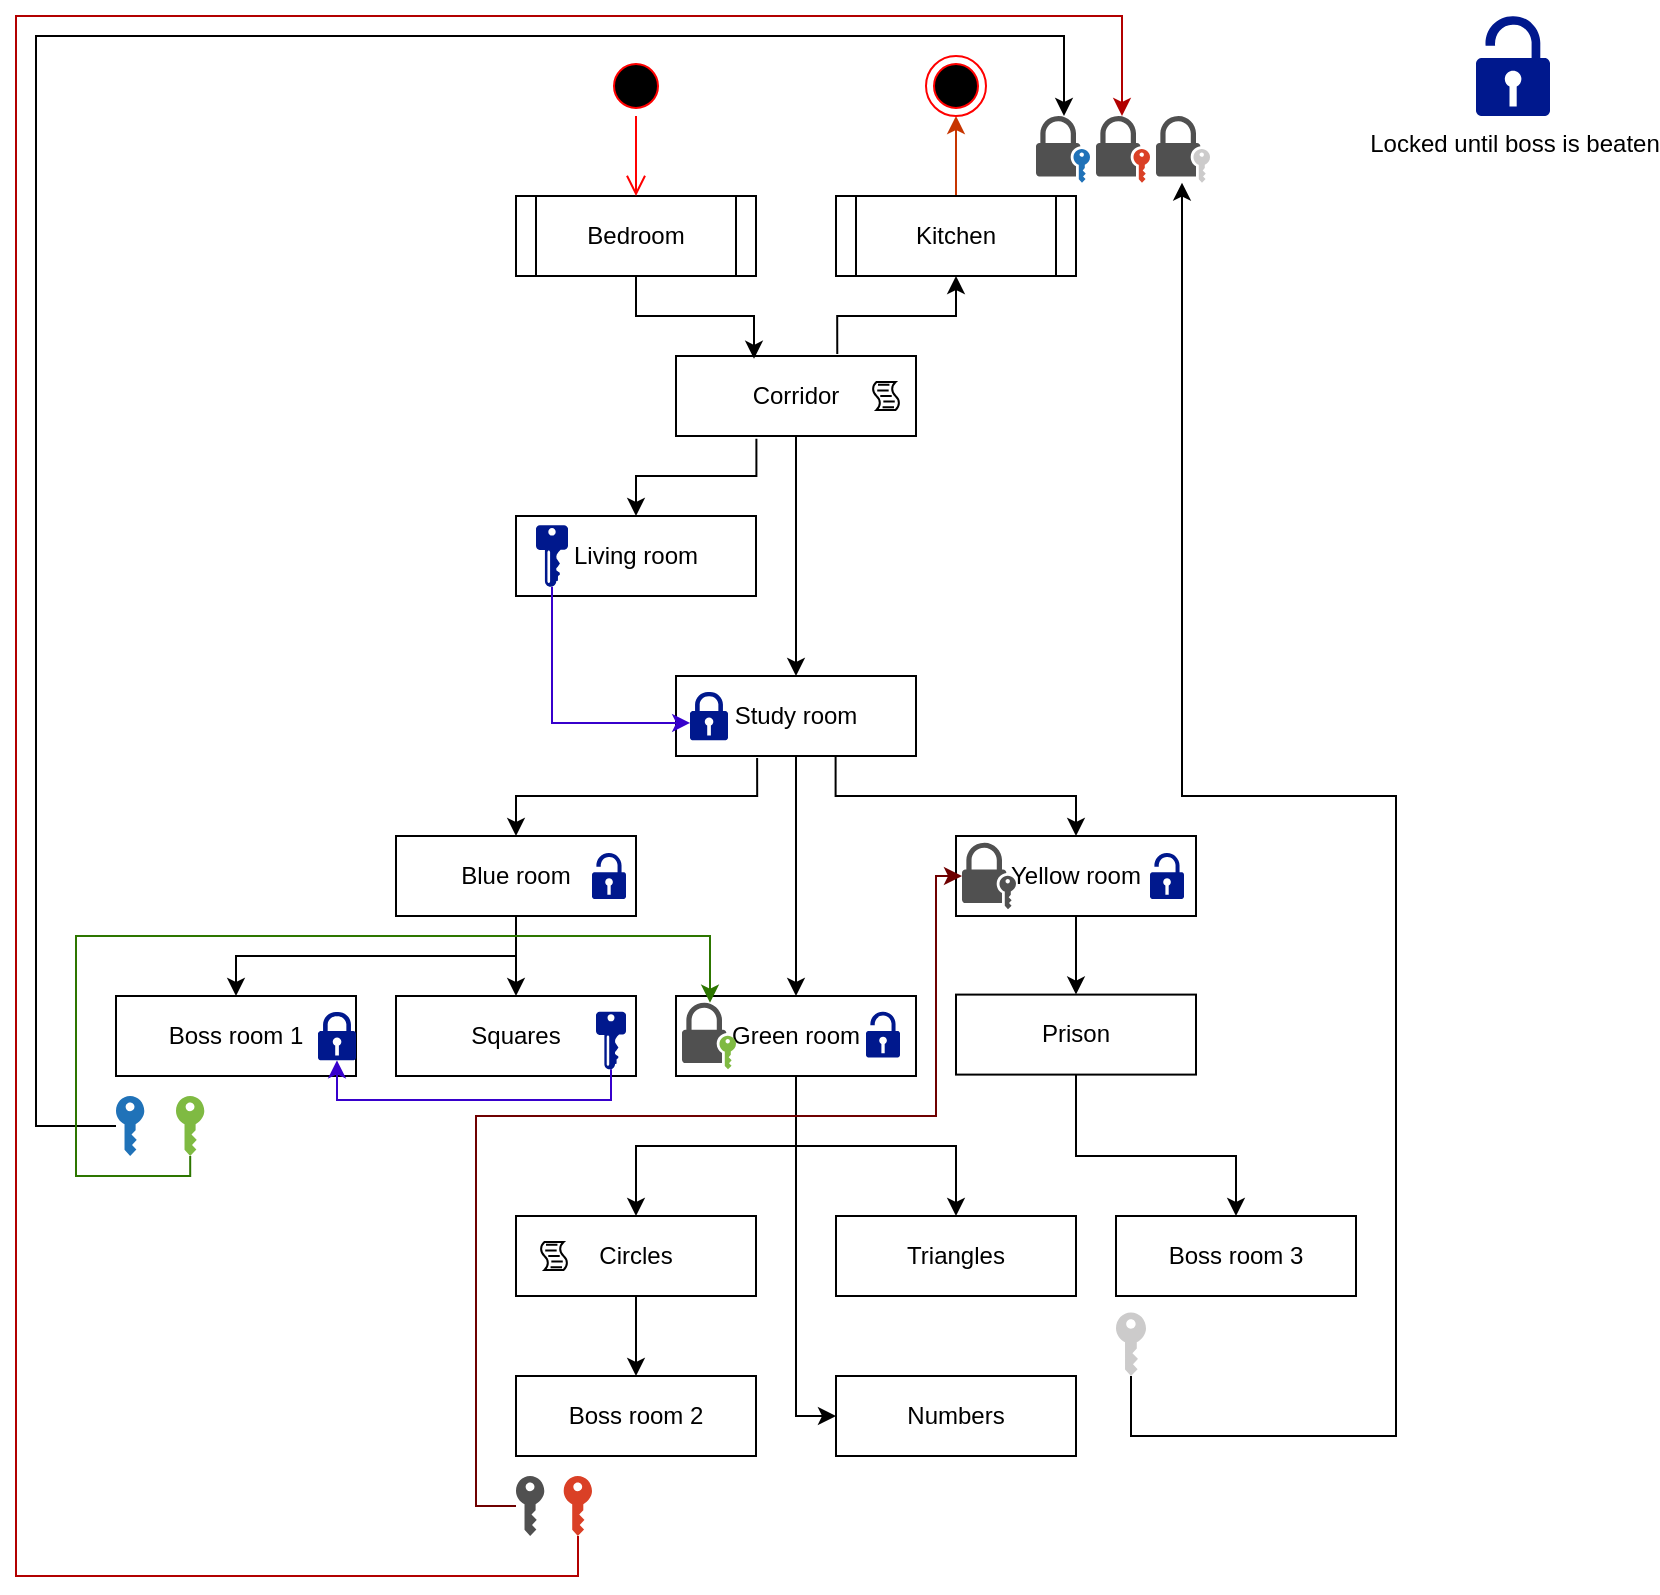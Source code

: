 <mxfile version="13.9.6" type="github">
  <diagram id="JOVWKT4qvr71FNUXydbt" name="Page-1">
    <mxGraphModel dx="1662" dy="856" grid="1" gridSize="10" guides="1" tooltips="1" connect="1" arrows="1" fold="1" page="1" pageScale="1" pageWidth="850" pageHeight="1100" math="0" shadow="0">
      <root>
        <mxCell id="0" />
        <mxCell id="1" parent="0" />
        <mxCell id="h6kPkTVQXJsnWw4E5mSr-7" style="edgeStyle=orthogonalEdgeStyle;rounded=0;orthogonalLoop=1;jettySize=auto;html=1;entryX=0.5;entryY=1;entryDx=0;entryDy=0;exitX=0.672;exitY=-0.025;exitDx=0;exitDy=0;exitPerimeter=0;" parent="1" source="h6kPkTVQXJsnWw4E5mSr-1" target="h6kPkTVQXJsnWw4E5mSr-3" edge="1">
          <mxGeometry relative="1" as="geometry" />
        </mxCell>
        <mxCell id="h6kPkTVQXJsnWw4E5mSr-11" style="edgeStyle=orthogonalEdgeStyle;rounded=0;orthogonalLoop=1;jettySize=auto;html=1;entryX=0.5;entryY=0;entryDx=0;entryDy=0;exitX=0.335;exitY=1.035;exitDx=0;exitDy=0;exitPerimeter=0;" parent="1" source="h6kPkTVQXJsnWw4E5mSr-1" target="h6kPkTVQXJsnWw4E5mSr-10" edge="1">
          <mxGeometry relative="1" as="geometry" />
        </mxCell>
        <mxCell id="h6kPkTVQXJsnWw4E5mSr-13" style="edgeStyle=orthogonalEdgeStyle;rounded=0;orthogonalLoop=1;jettySize=auto;html=1;exitX=0.5;exitY=1;exitDx=0;exitDy=0;entryX=0.5;entryY=0;entryDx=0;entryDy=0;" parent="1" source="h6kPkTVQXJsnWw4E5mSr-1" target="h6kPkTVQXJsnWw4E5mSr-12" edge="1">
          <mxGeometry relative="1" as="geometry" />
        </mxCell>
        <mxCell id="h6kPkTVQXJsnWw4E5mSr-1" value="Corridor" style="rounded=0;whiteSpace=wrap;html=1;" parent="1" vertex="1">
          <mxGeometry x="340" y="180" width="120" height="40" as="geometry" />
        </mxCell>
        <mxCell id="h6kPkTVQXJsnWw4E5mSr-6" style="edgeStyle=orthogonalEdgeStyle;rounded=0;orthogonalLoop=1;jettySize=auto;html=1;exitX=0.5;exitY=1;exitDx=0;exitDy=0;entryX=0.325;entryY=0.035;entryDx=0;entryDy=0;entryPerimeter=0;" parent="1" source="h6kPkTVQXJsnWw4E5mSr-2" target="h6kPkTVQXJsnWw4E5mSr-1" edge="1">
          <mxGeometry relative="1" as="geometry" />
        </mxCell>
        <mxCell id="h6kPkTVQXJsnWw4E5mSr-2" value="Bedroom" style="shape=process;whiteSpace=wrap;html=1;backgroundOutline=1;size=0.083;" parent="1" vertex="1">
          <mxGeometry x="260" y="100" width="120" height="40" as="geometry" />
        </mxCell>
        <mxCell id="h6kPkTVQXJsnWw4E5mSr-24" style="edgeStyle=orthogonalEdgeStyle;rounded=0;orthogonalLoop=1;jettySize=auto;html=1;exitX=0.5;exitY=0;exitDx=0;exitDy=0;entryX=0.5;entryY=1;entryDx=0;entryDy=0;fillColor=#fa6800;strokeColor=#C73500;" parent="1" source="h6kPkTVQXJsnWw4E5mSr-3" target="h6kPkTVQXJsnWw4E5mSr-23" edge="1">
          <mxGeometry relative="1" as="geometry" />
        </mxCell>
        <mxCell id="h6kPkTVQXJsnWw4E5mSr-3" value="Kitchen" style="shape=process;whiteSpace=wrap;html=1;backgroundOutline=1;size=0.083;" parent="1" vertex="1">
          <mxGeometry x="420" y="100" width="120" height="40" as="geometry" />
        </mxCell>
        <mxCell id="h6kPkTVQXJsnWw4E5mSr-10" value="Living room" style="rounded=0;whiteSpace=wrap;html=1;" parent="1" vertex="1">
          <mxGeometry x="260" y="260" width="120" height="40" as="geometry" />
        </mxCell>
        <mxCell id="h6kPkTVQXJsnWw4E5mSr-18" style="edgeStyle=orthogonalEdgeStyle;rounded=0;orthogonalLoop=1;jettySize=auto;html=1;exitX=0.338;exitY=1.025;exitDx=0;exitDy=0;entryX=0.5;entryY=0;entryDx=0;entryDy=0;exitPerimeter=0;" parent="1" source="h6kPkTVQXJsnWw4E5mSr-12" target="h6kPkTVQXJsnWw4E5mSr-17" edge="1">
          <mxGeometry relative="1" as="geometry" />
        </mxCell>
        <mxCell id="h6kPkTVQXJsnWw4E5mSr-19" style="edgeStyle=orthogonalEdgeStyle;rounded=0;orthogonalLoop=1;jettySize=auto;html=1;exitX=0.665;exitY=1.002;exitDx=0;exitDy=0;exitPerimeter=0;" parent="1" source="h6kPkTVQXJsnWw4E5mSr-12" target="h6kPkTVQXJsnWw4E5mSr-15" edge="1">
          <mxGeometry relative="1" as="geometry" />
        </mxCell>
        <mxCell id="h6kPkTVQXJsnWw4E5mSr-20" style="edgeStyle=orthogonalEdgeStyle;rounded=0;orthogonalLoop=1;jettySize=auto;html=1;entryX=0.5;entryY=0;entryDx=0;entryDy=0;" parent="1" source="h6kPkTVQXJsnWw4E5mSr-12" target="h6kPkTVQXJsnWw4E5mSr-16" edge="1">
          <mxGeometry relative="1" as="geometry" />
        </mxCell>
        <mxCell id="h6kPkTVQXJsnWw4E5mSr-12" value="Study room" style="rounded=0;whiteSpace=wrap;html=1;" parent="1" vertex="1">
          <mxGeometry x="340" y="340" width="120" height="40" as="geometry" />
        </mxCell>
        <mxCell id="VjBglBWpp-UR3eY2EWfW-2" style="edgeStyle=orthogonalEdgeStyle;rounded=0;orthogonalLoop=1;jettySize=auto;html=1;entryX=0.5;entryY=0;entryDx=0;entryDy=0;" parent="1" source="h6kPkTVQXJsnWw4E5mSr-15" target="VjBglBWpp-UR3eY2EWfW-1" edge="1">
          <mxGeometry relative="1" as="geometry" />
        </mxCell>
        <mxCell id="h6kPkTVQXJsnWw4E5mSr-15" value="Yellow room" style="rounded=0;whiteSpace=wrap;html=1;" parent="1" vertex="1">
          <mxGeometry x="480" y="420" width="120" height="40" as="geometry" />
        </mxCell>
        <mxCell id="h6kPkTVQXJsnWw4E5mSr-61" style="edgeStyle=orthogonalEdgeStyle;rounded=0;orthogonalLoop=1;jettySize=auto;html=1;exitX=0.5;exitY=1;exitDx=0;exitDy=0;entryX=0.5;entryY=0;entryDx=0;entryDy=0;" parent="1" source="h6kPkTVQXJsnWw4E5mSr-16" target="h6kPkTVQXJsnWw4E5mSr-59" edge="1">
          <mxGeometry relative="1" as="geometry" />
        </mxCell>
        <mxCell id="h6kPkTVQXJsnWw4E5mSr-62" style="edgeStyle=orthogonalEdgeStyle;rounded=0;orthogonalLoop=1;jettySize=auto;html=1;exitX=0.5;exitY=1;exitDx=0;exitDy=0;entryX=0.5;entryY=0;entryDx=0;entryDy=0;" parent="1" source="h6kPkTVQXJsnWw4E5mSr-16" target="h6kPkTVQXJsnWw4E5mSr-58" edge="1">
          <mxGeometry relative="1" as="geometry" />
        </mxCell>
        <mxCell id="h6kPkTVQXJsnWw4E5mSr-69" style="edgeStyle=orthogonalEdgeStyle;rounded=0;orthogonalLoop=1;jettySize=auto;html=1;exitX=0.5;exitY=1;exitDx=0;exitDy=0;entryX=0;entryY=0.5;entryDx=0;entryDy=0;" parent="1" source="h6kPkTVQXJsnWw4E5mSr-16" target="h6kPkTVQXJsnWw4E5mSr-68" edge="1">
          <mxGeometry relative="1" as="geometry" />
        </mxCell>
        <mxCell id="h6kPkTVQXJsnWw4E5mSr-16" value="Green room" style="rounded=0;whiteSpace=wrap;html=1;" parent="1" vertex="1">
          <mxGeometry x="340" y="500" width="120" height="40" as="geometry" />
        </mxCell>
        <mxCell id="h6kPkTVQXJsnWw4E5mSr-28" style="edgeStyle=orthogonalEdgeStyle;rounded=0;orthogonalLoop=1;jettySize=auto;html=1;exitX=0.5;exitY=1;exitDx=0;exitDy=0;" parent="1" source="h6kPkTVQXJsnWw4E5mSr-17" target="h6kPkTVQXJsnWw4E5mSr-26" edge="1">
          <mxGeometry relative="1" as="geometry" />
        </mxCell>
        <mxCell id="h6kPkTVQXJsnWw4E5mSr-29" style="edgeStyle=orthogonalEdgeStyle;rounded=0;orthogonalLoop=1;jettySize=auto;html=1;exitX=0.5;exitY=1;exitDx=0;exitDy=0;entryX=0.5;entryY=0;entryDx=0;entryDy=0;" parent="1" source="h6kPkTVQXJsnWw4E5mSr-17" target="h6kPkTVQXJsnWw4E5mSr-25" edge="1">
          <mxGeometry relative="1" as="geometry" />
        </mxCell>
        <mxCell id="h6kPkTVQXJsnWw4E5mSr-17" value="Blue room" style="rounded=0;whiteSpace=wrap;html=1;" parent="1" vertex="1">
          <mxGeometry x="200" y="420" width="120" height="40" as="geometry" />
        </mxCell>
        <mxCell id="h6kPkTVQXJsnWw4E5mSr-21" value="" style="ellipse;html=1;shape=startState;fillColor=#000000;strokeColor=#ff0000;" parent="1" vertex="1">
          <mxGeometry x="305" y="30" width="30" height="30" as="geometry" />
        </mxCell>
        <mxCell id="h6kPkTVQXJsnWw4E5mSr-22" value="" style="edgeStyle=orthogonalEdgeStyle;html=1;verticalAlign=bottom;endArrow=open;endSize=8;strokeColor=#ff0000;entryX=0.5;entryY=0;entryDx=0;entryDy=0;" parent="1" source="h6kPkTVQXJsnWw4E5mSr-21" target="h6kPkTVQXJsnWw4E5mSr-2" edge="1">
          <mxGeometry relative="1" as="geometry">
            <mxPoint x="320" y="90" as="targetPoint" />
          </mxGeometry>
        </mxCell>
        <mxCell id="h6kPkTVQXJsnWw4E5mSr-23" value="" style="ellipse;html=1;shape=endState;fillColor=#000000;strokeColor=#ff0000;" parent="1" vertex="1">
          <mxGeometry x="465" y="30" width="30" height="30" as="geometry" />
        </mxCell>
        <mxCell id="h6kPkTVQXJsnWw4E5mSr-25" value="Squares" style="rounded=0;whiteSpace=wrap;html=1;" parent="1" vertex="1">
          <mxGeometry x="200" y="500" width="120" height="40" as="geometry" />
        </mxCell>
        <mxCell id="h6kPkTVQXJsnWw4E5mSr-26" value="Boss room 1" style="rounded=0;whiteSpace=wrap;html=1;" parent="1" vertex="1">
          <mxGeometry x="60" y="500" width="120" height="40" as="geometry" />
        </mxCell>
        <mxCell id="h6kPkTVQXJsnWw4E5mSr-36" value="" style="pointerEvents=1;shadow=0;dashed=0;html=1;strokeColor=none;fillColor=#505050;labelPosition=center;verticalLabelPosition=bottom;verticalAlign=top;outlineConnect=0;align=center;shape=mxgraph.office.security.lock_with_key_security_orange;" parent="1" vertex="1">
          <mxGeometry x="550" y="60" width="27" height="33.32" as="geometry" />
        </mxCell>
        <mxCell id="h6kPkTVQXJsnWw4E5mSr-37" value="" style="pointerEvents=1;shadow=0;dashed=0;html=1;strokeColor=none;fillColor=#505050;labelPosition=center;verticalLabelPosition=bottom;verticalAlign=top;outlineConnect=0;align=center;shape=mxgraph.office.security.lock_with_key_security_blue;" parent="1" vertex="1">
          <mxGeometry x="520" y="60" width="27" height="33.32" as="geometry" />
        </mxCell>
        <mxCell id="h6kPkTVQXJsnWw4E5mSr-40" value="" style="pointerEvents=1;shadow=0;dashed=0;html=1;strokeColor=none;fillColor=#505050;labelPosition=center;verticalLabelPosition=bottom;verticalAlign=top;outlineConnect=0;align=center;shape=mxgraph.office.security.lock_with_key_security_ghosted;" parent="1" vertex="1">
          <mxGeometry x="580" y="60" width="27" height="33.32" as="geometry" />
        </mxCell>
        <mxCell id="h6kPkTVQXJsnWw4E5mSr-41" value="" style="pointerEvents=1;shadow=0;dashed=0;html=1;strokeColor=none;fillColor=#505050;labelPosition=center;verticalLabelPosition=bottom;verticalAlign=top;outlineConnect=0;align=center;shape=mxgraph.office.security.lock_with_key_security;" parent="1" vertex="1">
          <mxGeometry x="483" y="423.34" width="27" height="33.32" as="geometry" />
        </mxCell>
        <mxCell id="h6kPkTVQXJsnWw4E5mSr-42" value="" style="pointerEvents=1;shadow=0;dashed=0;html=1;strokeColor=none;fillColor=#505050;labelPosition=center;verticalLabelPosition=bottom;verticalAlign=top;outlineConnect=0;align=center;shape=mxgraph.office.security.lock_with_key_security_green;" parent="1" vertex="1">
          <mxGeometry x="343" y="503.35" width="27" height="33.32" as="geometry" />
        </mxCell>
        <mxCell id="h6kPkTVQXJsnWw4E5mSr-49" style="edgeStyle=orthogonalEdgeStyle;rounded=0;orthogonalLoop=1;jettySize=auto;html=1;" parent="1" source="h6kPkTVQXJsnWw4E5mSr-44" target="h6kPkTVQXJsnWw4E5mSr-37" edge="1">
          <mxGeometry relative="1" as="geometry">
            <Array as="points">
              <mxPoint x="20" y="565" />
              <mxPoint x="20" y="20" />
              <mxPoint x="534" y="20" />
            </Array>
          </mxGeometry>
        </mxCell>
        <mxCell id="h6kPkTVQXJsnWw4E5mSr-44" value="" style="pointerEvents=1;shadow=0;dashed=0;html=1;strokeColor=none;labelPosition=center;verticalLabelPosition=bottom;verticalAlign=top;outlineConnect=0;align=center;shape=mxgraph.office.security.key_permissions;fillColor=#2072B8;" parent="1" vertex="1">
          <mxGeometry x="60" y="550" width="14.15" height="30" as="geometry" />
        </mxCell>
        <mxCell id="h6kPkTVQXJsnWw4E5mSr-45" value="" style="aspect=fixed;pointerEvents=1;shadow=0;dashed=0;html=1;strokeColor=none;labelPosition=center;verticalLabelPosition=bottom;verticalAlign=top;align=center;fillColor=#00188D;shape=mxgraph.mscae.enterprise.lock" parent="1" vertex="1">
          <mxGeometry x="161" y="507.82" width="19" height="24.36" as="geometry" />
        </mxCell>
        <mxCell id="h6kPkTVQXJsnWw4E5mSr-47" style="edgeStyle=orthogonalEdgeStyle;rounded=0;orthogonalLoop=1;jettySize=auto;html=1;entryX=0.5;entryY=1;entryDx=0;entryDy=0;entryPerimeter=0;fillColor=#6a00ff;strokeColor=#3700CC;" parent="1" source="h6kPkTVQXJsnWw4E5mSr-46" target="h6kPkTVQXJsnWw4E5mSr-45" edge="1">
          <mxGeometry relative="1" as="geometry">
            <Array as="points">
              <mxPoint x="307" y="552" />
              <mxPoint x="171" y="552" />
            </Array>
          </mxGeometry>
        </mxCell>
        <mxCell id="h6kPkTVQXJsnWw4E5mSr-46" value="" style="aspect=fixed;pointerEvents=1;shadow=0;dashed=0;html=1;strokeColor=none;labelPosition=center;verticalLabelPosition=bottom;verticalAlign=top;align=center;fillColor=#00188D;shape=mxgraph.mscae.enterprise.key_permissions" parent="1" vertex="1">
          <mxGeometry x="300" y="507.82" width="15" height="28.85" as="geometry" />
        </mxCell>
        <mxCell id="h6kPkTVQXJsnWw4E5mSr-53" style="edgeStyle=orthogonalEdgeStyle;rounded=0;orthogonalLoop=1;jettySize=auto;html=1;fillColor=#60a917;strokeColor=#2D7600;" parent="1" source="h6kPkTVQXJsnWw4E5mSr-48" target="h6kPkTVQXJsnWw4E5mSr-42" edge="1">
          <mxGeometry relative="1" as="geometry">
            <mxPoint x="350" y="410" as="targetPoint" />
            <Array as="points">
              <mxPoint x="97" y="590" />
              <mxPoint x="40" y="590" />
              <mxPoint x="40" y="470" />
              <mxPoint x="357" y="470" />
            </Array>
          </mxGeometry>
        </mxCell>
        <mxCell id="h6kPkTVQXJsnWw4E5mSr-48" value="" style="pointerEvents=1;shadow=0;dashed=0;html=1;strokeColor=none;labelPosition=center;verticalLabelPosition=bottom;verticalAlign=top;outlineConnect=0;align=center;shape=mxgraph.office.security.key_permissions;fillColor=#7FBA42;" parent="1" vertex="1">
          <mxGeometry x="90" y="550" width="14.15" height="30" as="geometry" />
        </mxCell>
        <mxCell id="h6kPkTVQXJsnWw4E5mSr-52" style="edgeStyle=orthogonalEdgeStyle;rounded=0;orthogonalLoop=1;jettySize=auto;html=1;entryX=0.005;entryY=0.643;entryDx=0;entryDy=0;entryPerimeter=0;fillColor=#6a00ff;strokeColor=#3700CC;" parent="1" source="h6kPkTVQXJsnWw4E5mSr-50" target="h6kPkTVQXJsnWw4E5mSr-51" edge="1">
          <mxGeometry relative="1" as="geometry">
            <Array as="points">
              <mxPoint x="278" y="364" />
            </Array>
          </mxGeometry>
        </mxCell>
        <mxCell id="h6kPkTVQXJsnWw4E5mSr-50" value="" style="aspect=fixed;pointerEvents=1;shadow=0;dashed=0;html=1;strokeColor=none;labelPosition=center;verticalLabelPosition=bottom;verticalAlign=top;align=center;fillColor=#00188D;shape=mxgraph.mscae.enterprise.key_permissions" parent="1" vertex="1">
          <mxGeometry x="270" y="264.61" width="16" height="30.77" as="geometry" />
        </mxCell>
        <mxCell id="h6kPkTVQXJsnWw4E5mSr-51" value="" style="aspect=fixed;pointerEvents=1;shadow=0;dashed=0;html=1;strokeColor=none;labelPosition=center;verticalLabelPosition=bottom;verticalAlign=top;align=center;fillColor=#00188D;shape=mxgraph.mscae.enterprise.lock" parent="1" vertex="1">
          <mxGeometry x="347" y="347.82" width="19" height="24.36" as="geometry" />
        </mxCell>
        <mxCell id="h6kPkTVQXJsnWw4E5mSr-54" value="" style="aspect=fixed;pointerEvents=1;shadow=0;dashed=0;html=1;strokeColor=none;labelPosition=center;verticalLabelPosition=bottom;verticalAlign=top;align=center;fillColor=#00188D;shape=mxgraph.mscae.enterprise.lock_unlocked" parent="1" vertex="1">
          <mxGeometry x="298" y="428.51" width="17" height="22.97" as="geometry" />
        </mxCell>
        <mxCell id="h6kPkTVQXJsnWw4E5mSr-55" value="" style="aspect=fixed;pointerEvents=1;shadow=0;dashed=0;html=1;strokeColor=none;labelPosition=center;verticalLabelPosition=bottom;verticalAlign=top;align=center;fillColor=#00188D;shape=mxgraph.mscae.enterprise.lock_unlocked" parent="1" vertex="1">
          <mxGeometry x="435" y="507.82" width="17" height="22.97" as="geometry" />
        </mxCell>
        <mxCell id="h6kPkTVQXJsnWw4E5mSr-56" value="" style="aspect=fixed;pointerEvents=1;shadow=0;dashed=0;html=1;strokeColor=none;labelPosition=center;verticalLabelPosition=bottom;verticalAlign=top;align=center;fillColor=#00188D;shape=mxgraph.mscae.enterprise.lock_unlocked" parent="1" vertex="1">
          <mxGeometry x="577" y="428.51" width="17" height="22.97" as="geometry" />
        </mxCell>
        <mxCell id="h6kPkTVQXJsnWw4E5mSr-57" value="Locked until boss is beaten" style="aspect=fixed;pointerEvents=1;shadow=0;dashed=0;html=1;strokeColor=none;labelPosition=center;verticalLabelPosition=bottom;verticalAlign=top;align=center;fillColor=#00188D;shape=mxgraph.mscae.enterprise.lock_unlocked" parent="1" vertex="1">
          <mxGeometry x="740" y="10" width="37" height="50" as="geometry" />
        </mxCell>
        <mxCell id="h6kPkTVQXJsnWw4E5mSr-58" value="Triangles" style="rounded=0;whiteSpace=wrap;html=1;" parent="1" vertex="1">
          <mxGeometry x="420" y="610" width="120" height="40" as="geometry" />
        </mxCell>
        <mxCell id="h6kPkTVQXJsnWw4E5mSr-67" style="edgeStyle=orthogonalEdgeStyle;rounded=0;orthogonalLoop=1;jettySize=auto;html=1;" parent="1" source="h6kPkTVQXJsnWw4E5mSr-59" target="h6kPkTVQXJsnWw4E5mSr-60" edge="1">
          <mxGeometry relative="1" as="geometry" />
        </mxCell>
        <mxCell id="h6kPkTVQXJsnWw4E5mSr-59" value="Circles" style="rounded=0;whiteSpace=wrap;html=1;" parent="1" vertex="1">
          <mxGeometry x="260" y="610" width="120" height="40" as="geometry" />
        </mxCell>
        <mxCell id="h6kPkTVQXJsnWw4E5mSr-60" value="Boss room 2" style="rounded=0;whiteSpace=wrap;html=1;" parent="1" vertex="1">
          <mxGeometry x="260" y="690" width="120" height="40" as="geometry" />
        </mxCell>
        <mxCell id="h6kPkTVQXJsnWw4E5mSr-63" value="" style="shape=mxgraph.bpmn.script_task;html=1;outlineConnect=0;" parent="1" vertex="1">
          <mxGeometry x="438" y="193" width="14" height="14" as="geometry" />
        </mxCell>
        <mxCell id="h6kPkTVQXJsnWw4E5mSr-64" value="" style="shape=mxgraph.bpmn.script_task;html=1;outlineConnect=0;" parent="1" vertex="1">
          <mxGeometry x="272" y="623" width="14" height="14" as="geometry" />
        </mxCell>
        <mxCell id="h6kPkTVQXJsnWw4E5mSr-65" value="" style="shape=image;html=1;verticalAlign=top;verticalLabelPosition=bottom;labelBackgroundColor=#ffffff;imageAspect=0;aspect=fixed;image=https://cdn4.iconfinder.com/data/icons/standard-free-icons/139/Setting01-128.png" parent="1" vertex="1">
          <mxGeometry x="424" y="616" width="28" height="28" as="geometry" />
        </mxCell>
        <mxCell id="h6kPkTVQXJsnWw4E5mSr-66" value="" style="shape=image;html=1;verticalAlign=top;verticalLabelPosition=bottom;labelBackgroundColor=#ffffff;imageAspect=0;aspect=fixed;image=https://cdn1.iconfinder.com/data/icons/construction-tool-line-foreman-equipment/512/Screw_bolts-128.png" parent="1" vertex="1">
          <mxGeometry x="343" y="612" width="38" height="38" as="geometry" />
        </mxCell>
        <mxCell id="h6kPkTVQXJsnWw4E5mSr-68" value="Numbers" style="rounded=0;whiteSpace=wrap;html=1;" parent="1" vertex="1">
          <mxGeometry x="420" y="690" width="120" height="40" as="geometry" />
        </mxCell>
        <mxCell id="h6kPkTVQXJsnWw4E5mSr-70" value="" style="shape=image;html=1;verticalAlign=top;verticalLabelPosition=bottom;labelBackgroundColor=#ffffff;imageAspect=0;aspect=fixed;image=https://cdn4.iconfinder.com/data/icons/standard-free-icons/139/Setting01-128.png" parent="1" vertex="1">
          <mxGeometry x="424" y="696" width="28" height="28" as="geometry" />
        </mxCell>
        <mxCell id="h6kPkTVQXJsnWw4E5mSr-73" style="edgeStyle=orthogonalEdgeStyle;rounded=0;orthogonalLoop=1;jettySize=auto;html=1;fillColor=#a20025;strokeColor=#6F0000;" parent="1" source="h6kPkTVQXJsnWw4E5mSr-72" target="h6kPkTVQXJsnWw4E5mSr-41" edge="1">
          <mxGeometry relative="1" as="geometry">
            <Array as="points">
              <mxPoint x="240" y="755" />
              <mxPoint x="240" y="560" />
              <mxPoint x="470" y="560" />
              <mxPoint x="470" y="440" />
            </Array>
          </mxGeometry>
        </mxCell>
        <mxCell id="h6kPkTVQXJsnWw4E5mSr-72" value="" style="pointerEvents=1;shadow=0;dashed=0;html=1;strokeColor=none;fillColor=#505050;labelPosition=center;verticalLabelPosition=bottom;verticalAlign=top;outlineConnect=0;align=center;shape=mxgraph.office.security.key_permissions;" parent="1" vertex="1">
          <mxGeometry x="260" y="740" width="14.15" height="30" as="geometry" />
        </mxCell>
        <mxCell id="h6kPkTVQXJsnWw4E5mSr-75" style="edgeStyle=orthogonalEdgeStyle;rounded=0;orthogonalLoop=1;jettySize=auto;html=1;fillColor=#e51400;strokeColor=#B20000;" parent="1" source="h6kPkTVQXJsnWw4E5mSr-74" target="h6kPkTVQXJsnWw4E5mSr-36" edge="1">
          <mxGeometry relative="1" as="geometry">
            <mxPoint x="-30" y="-20" as="targetPoint" />
            <Array as="points">
              <mxPoint x="291" y="790" />
              <mxPoint x="10" y="790" />
              <mxPoint x="10" y="10" />
              <mxPoint x="563" y="10" />
            </Array>
          </mxGeometry>
        </mxCell>
        <mxCell id="h6kPkTVQXJsnWw4E5mSr-74" value="" style="pointerEvents=1;shadow=0;dashed=0;html=1;strokeColor=none;labelPosition=center;verticalLabelPosition=bottom;verticalAlign=top;outlineConnect=0;align=center;shape=mxgraph.office.security.key_permissions;fillColor=#DA4026;" parent="1" vertex="1">
          <mxGeometry x="283.85" y="740" width="14.15" height="30" as="geometry" />
        </mxCell>
        <mxCell id="h6kPkTVQXJsnWw4E5mSr-78" value="Boss room 3" style="rounded=0;whiteSpace=wrap;html=1;" parent="1" vertex="1">
          <mxGeometry x="560" y="610" width="120" height="40" as="geometry" />
        </mxCell>
        <mxCell id="VjBglBWpp-UR3eY2EWfW-5" style="edgeStyle=orthogonalEdgeStyle;rounded=0;orthogonalLoop=1;jettySize=auto;html=1;entryX=0.5;entryY=0;entryDx=0;entryDy=0;" parent="1" source="VjBglBWpp-UR3eY2EWfW-1" target="h6kPkTVQXJsnWw4E5mSr-78" edge="1">
          <mxGeometry relative="1" as="geometry">
            <Array as="points">
              <mxPoint x="540" y="580" />
              <mxPoint x="620" y="580" />
            </Array>
          </mxGeometry>
        </mxCell>
        <mxCell id="VjBglBWpp-UR3eY2EWfW-1" value="Prison" style="rounded=0;whiteSpace=wrap;html=1;" parent="1" vertex="1">
          <mxGeometry x="480" y="499.3" width="120" height="40" as="geometry" />
        </mxCell>
        <mxCell id="VjBglBWpp-UR3eY2EWfW-7" style="edgeStyle=orthogonalEdgeStyle;rounded=0;orthogonalLoop=1;jettySize=auto;html=1;" parent="1" source="VjBglBWpp-UR3eY2EWfW-6" target="h6kPkTVQXJsnWw4E5mSr-40" edge="1">
          <mxGeometry relative="1" as="geometry">
            <Array as="points">
              <mxPoint x="568" y="720" />
              <mxPoint x="700" y="720" />
              <mxPoint x="700" y="400" />
              <mxPoint x="593" y="400" />
            </Array>
          </mxGeometry>
        </mxCell>
        <mxCell id="VjBglBWpp-UR3eY2EWfW-6" value="" style="pointerEvents=1;shadow=0;dashed=0;html=1;strokeColor=none;labelPosition=center;verticalLabelPosition=bottom;verticalAlign=top;outlineConnect=0;align=center;shape=mxgraph.office.security.key_permissions;fillColor=#CCCBCB;" parent="1" vertex="1">
          <mxGeometry x="560" y="658.2" width="15" height="31.8" as="geometry" />
        </mxCell>
      </root>
    </mxGraphModel>
  </diagram>
</mxfile>
